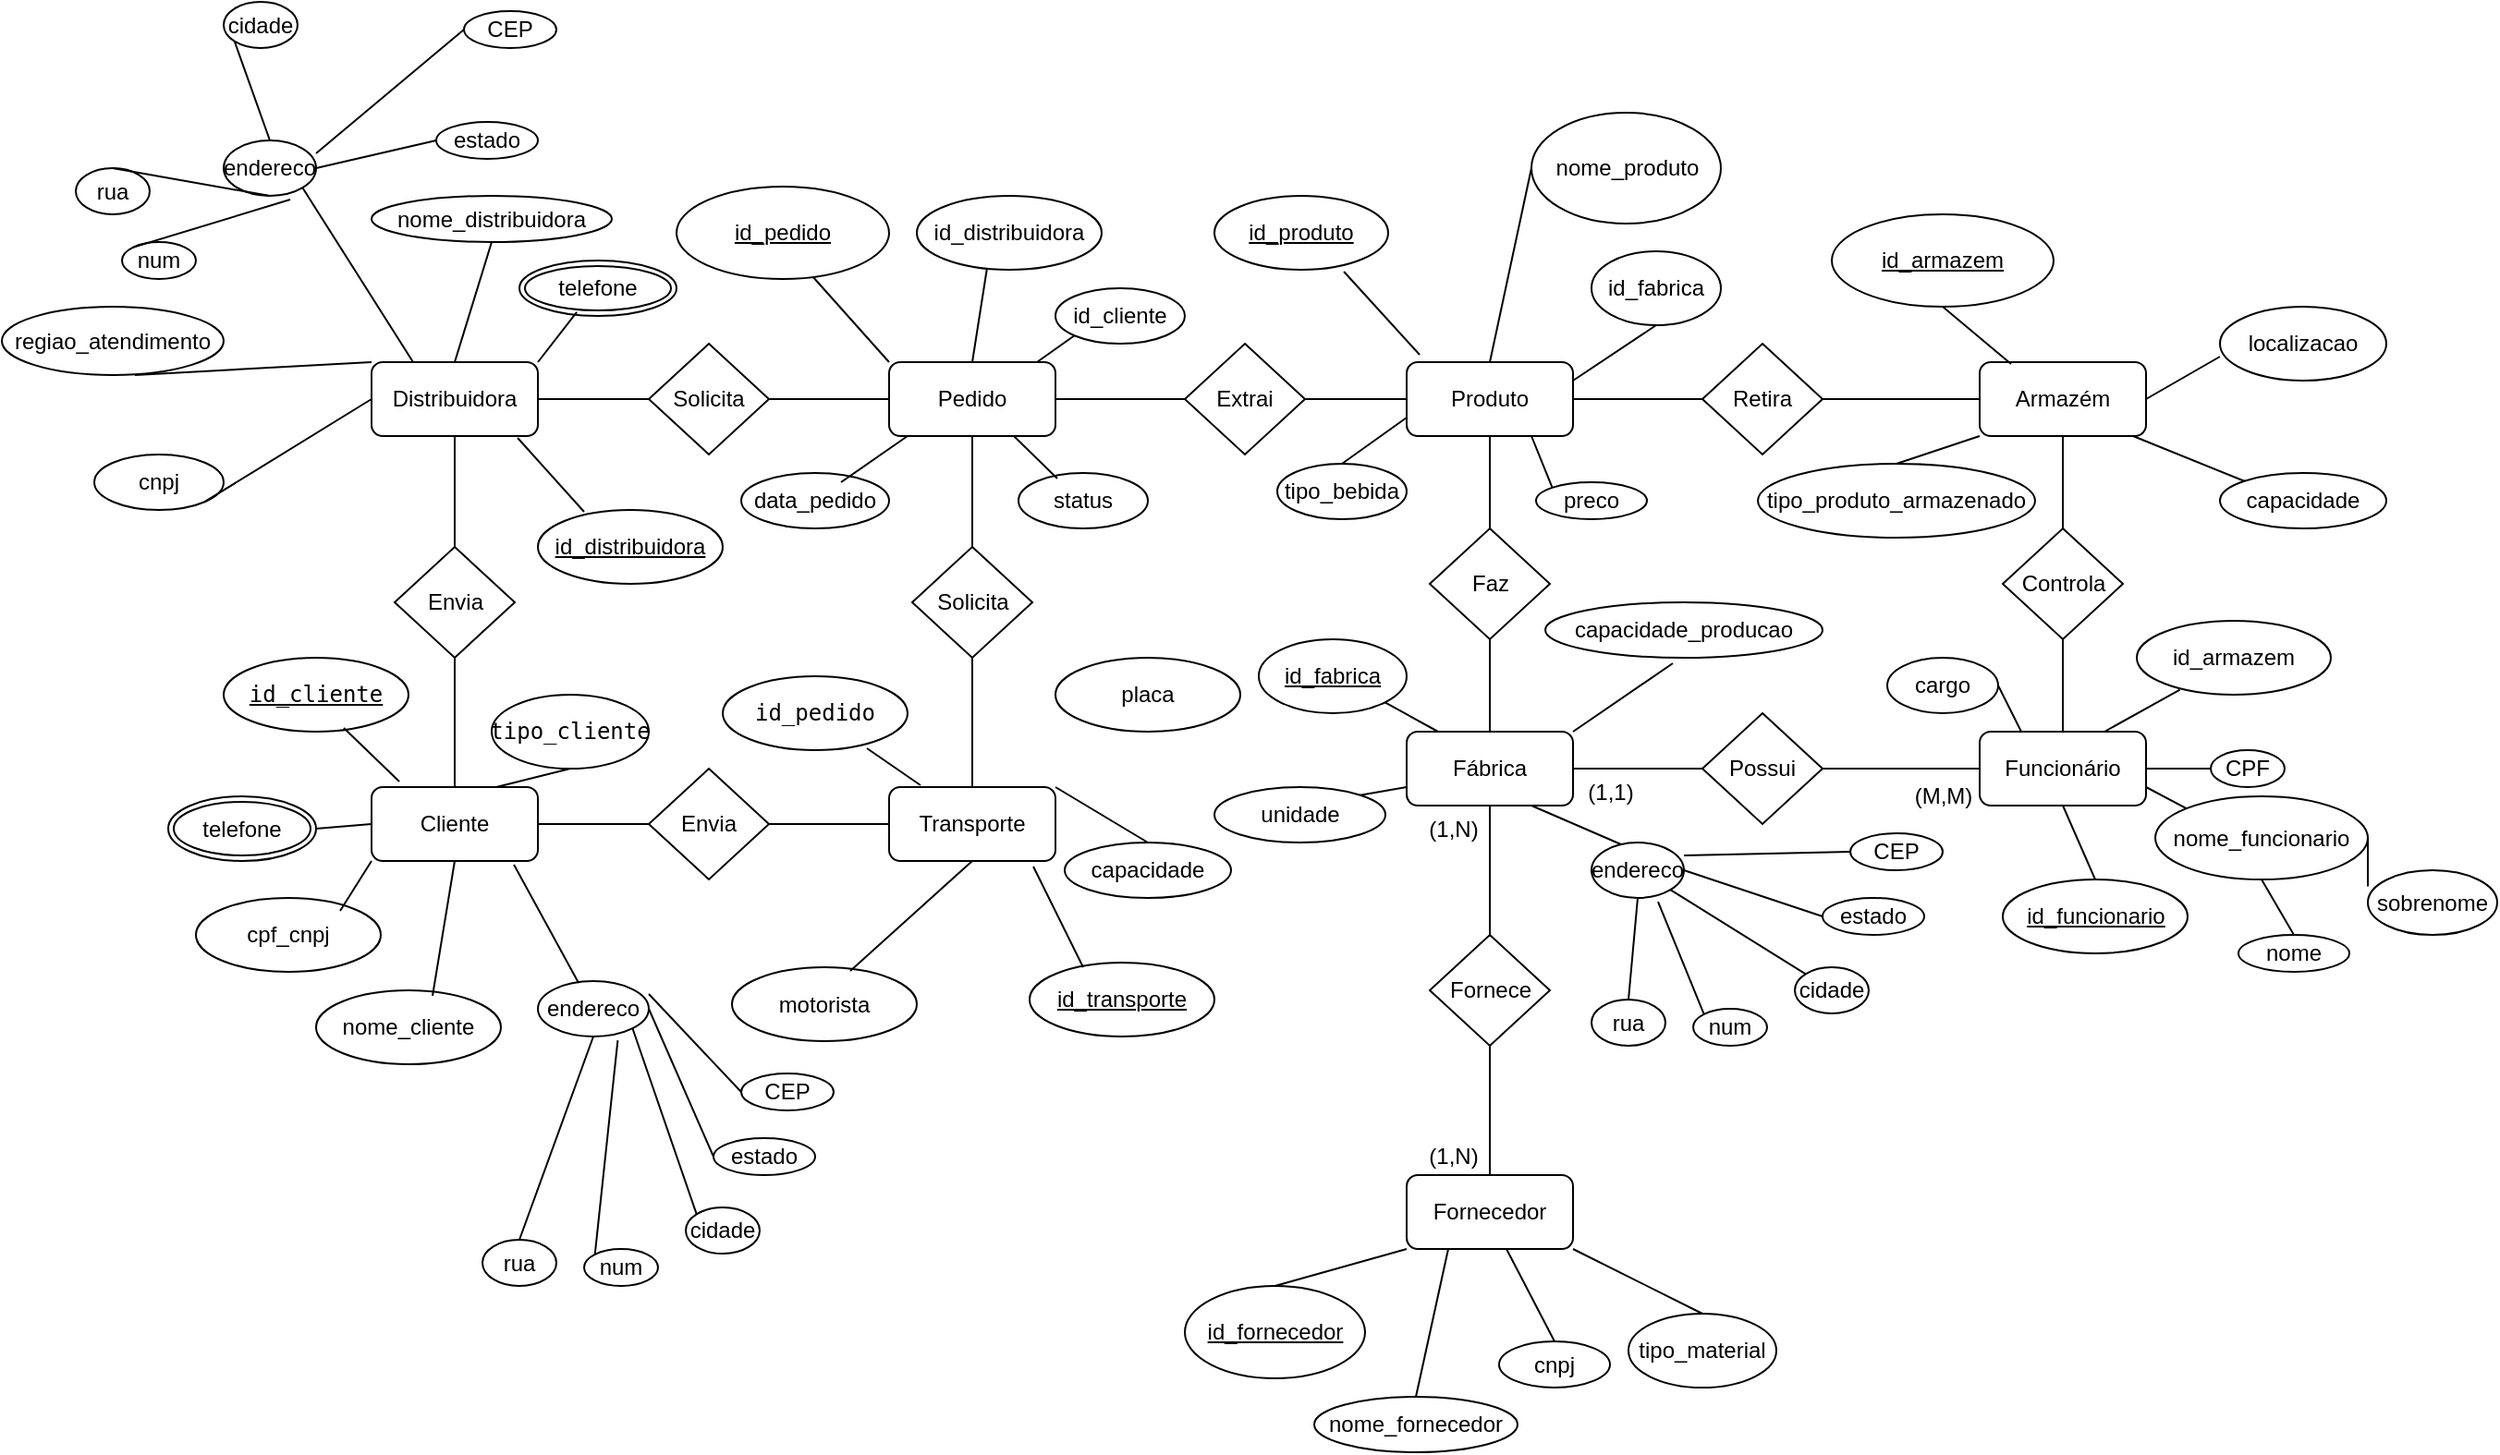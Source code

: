 <mxfile version="26.3.0">
  <diagram name="Página-1" id="OD57Y9_Z_m-zgy_F-Qcm">
    <mxGraphModel dx="1810" dy="536" grid="1" gridSize="10" guides="1" tooltips="1" connect="1" arrows="1" fold="1" page="1" pageScale="1" pageWidth="827" pageHeight="1169" math="0" shadow="0">
      <root>
        <mxCell id="0" />
        <mxCell id="1" parent="0" />
        <mxCell id="qahJuwpl1EwZPZ-2IfbC-1" value="Fornecedor" style="rounded=1;whiteSpace=wrap;html=1;" vertex="1" parent="1">
          <mxGeometry x="480" y="680" width="90" height="40" as="geometry" />
        </mxCell>
        <mxCell id="qahJuwpl1EwZPZ-2IfbC-2" value="" style="endArrow=none;html=1;rounded=0;exitX=0.5;exitY=0;exitDx=0;exitDy=0;entryX=0.5;entryY=1;entryDx=0;entryDy=0;" edge="1" parent="1" source="qahJuwpl1EwZPZ-2IfbC-1" target="qahJuwpl1EwZPZ-2IfbC-3">
          <mxGeometry width="50" height="50" relative="1" as="geometry">
            <mxPoint x="400" y="430" as="sourcePoint" />
            <mxPoint x="495" y="470" as="targetPoint" />
          </mxGeometry>
        </mxCell>
        <mxCell id="qahJuwpl1EwZPZ-2IfbC-3" value="Fornece" style="rhombus;whiteSpace=wrap;html=1;" vertex="1" parent="1">
          <mxGeometry x="492.5" y="550" width="65" height="60" as="geometry" />
        </mxCell>
        <mxCell id="qahJuwpl1EwZPZ-2IfbC-5" value="" style="endArrow=none;html=1;rounded=0;exitX=0.5;exitY=0;exitDx=0;exitDy=0;entryX=0.5;entryY=1;entryDx=0;entryDy=0;" edge="1" parent="1" source="qahJuwpl1EwZPZ-2IfbC-3" target="qahJuwpl1EwZPZ-2IfbC-10">
          <mxGeometry width="50" height="50" relative="1" as="geometry">
            <mxPoint x="400" y="520" as="sourcePoint" />
            <mxPoint x="523" y="450" as="targetPoint" />
          </mxGeometry>
        </mxCell>
        <mxCell id="qahJuwpl1EwZPZ-2IfbC-10" value="Fábrica" style="rounded=1;whiteSpace=wrap;html=1;" vertex="1" parent="1">
          <mxGeometry x="480" y="440" width="90" height="40" as="geometry" />
        </mxCell>
        <mxCell id="qahJuwpl1EwZPZ-2IfbC-11" value="Possui" style="rhombus;whiteSpace=wrap;html=1;" vertex="1" parent="1">
          <mxGeometry x="640" y="430" width="65" height="60" as="geometry" />
        </mxCell>
        <mxCell id="qahJuwpl1EwZPZ-2IfbC-15" value="" style="endArrow=none;html=1;rounded=0;exitX=0;exitY=0.5;exitDx=0;exitDy=0;entryX=1;entryY=0.5;entryDx=0;entryDy=0;" edge="1" parent="1" source="qahJuwpl1EwZPZ-2IfbC-11" target="qahJuwpl1EwZPZ-2IfbC-10">
          <mxGeometry width="50" height="50" relative="1" as="geometry">
            <mxPoint x="535" y="680" as="sourcePoint" />
            <mxPoint x="535" y="620" as="targetPoint" />
          </mxGeometry>
        </mxCell>
        <mxCell id="qahJuwpl1EwZPZ-2IfbC-18" value="Funcionário" style="rounded=1;whiteSpace=wrap;html=1;" vertex="1" parent="1">
          <mxGeometry x="790" y="440" width="90" height="40" as="geometry" />
        </mxCell>
        <mxCell id="qahJuwpl1EwZPZ-2IfbC-19" value="" style="endArrow=none;html=1;rounded=0;entryX=1;entryY=0.5;entryDx=0;entryDy=0;exitX=0;exitY=0.5;exitDx=0;exitDy=0;" edge="1" parent="1" source="qahJuwpl1EwZPZ-2IfbC-18" target="qahJuwpl1EwZPZ-2IfbC-11">
          <mxGeometry width="50" height="50" relative="1" as="geometry">
            <mxPoint x="780" y="460" as="sourcePoint" />
            <mxPoint x="535" y="490" as="targetPoint" />
          </mxGeometry>
        </mxCell>
        <mxCell id="qahJuwpl1EwZPZ-2IfbC-20" value="Controla" style="rhombus;whiteSpace=wrap;html=1;" vertex="1" parent="1">
          <mxGeometry x="802.5" y="330" width="65" height="60" as="geometry" />
        </mxCell>
        <mxCell id="qahJuwpl1EwZPZ-2IfbC-23" value="" style="endArrow=none;html=1;rounded=0;exitX=0.5;exitY=0;exitDx=0;exitDy=0;entryX=0.5;entryY=1;entryDx=0;entryDy=0;" edge="1" parent="1" source="qahJuwpl1EwZPZ-2IfbC-18" target="qahJuwpl1EwZPZ-2IfbC-20">
          <mxGeometry width="50" height="50" relative="1" as="geometry">
            <mxPoint x="400" y="440" as="sourcePoint" />
            <mxPoint x="450" y="390" as="targetPoint" />
          </mxGeometry>
        </mxCell>
        <mxCell id="qahJuwpl1EwZPZ-2IfbC-25" value="Faz" style="rhombus;whiteSpace=wrap;html=1;" vertex="1" parent="1">
          <mxGeometry x="492.5" y="330" width="65" height="60" as="geometry" />
        </mxCell>
        <mxCell id="qahJuwpl1EwZPZ-2IfbC-26" value="" style="endArrow=none;html=1;rounded=0;entryX=0.5;entryY=1;entryDx=0;entryDy=0;exitX=0.5;exitY=0;exitDx=0;exitDy=0;" edge="1" parent="1" source="qahJuwpl1EwZPZ-2IfbC-10" target="qahJuwpl1EwZPZ-2IfbC-25">
          <mxGeometry width="50" height="50" relative="1" as="geometry">
            <mxPoint x="400" y="440" as="sourcePoint" />
            <mxPoint x="450" y="390" as="targetPoint" />
          </mxGeometry>
        </mxCell>
        <mxCell id="qahJuwpl1EwZPZ-2IfbC-27" value="Armazém" style="rounded=1;whiteSpace=wrap;html=1;" vertex="1" parent="1">
          <mxGeometry x="790" y="240" width="90" height="40" as="geometry" />
        </mxCell>
        <mxCell id="qahJuwpl1EwZPZ-2IfbC-28" value="" style="endArrow=none;html=1;rounded=0;entryX=0.5;entryY=1;entryDx=0;entryDy=0;exitX=0.5;exitY=0;exitDx=0;exitDy=0;" edge="1" parent="1" source="qahJuwpl1EwZPZ-2IfbC-20" target="qahJuwpl1EwZPZ-2IfbC-27">
          <mxGeometry width="50" height="50" relative="1" as="geometry">
            <mxPoint x="400" y="440" as="sourcePoint" />
            <mxPoint x="450" y="390" as="targetPoint" />
          </mxGeometry>
        </mxCell>
        <mxCell id="qahJuwpl1EwZPZ-2IfbC-30" value="Retira" style="rhombus;whiteSpace=wrap;html=1;" vertex="1" parent="1">
          <mxGeometry x="640" y="230" width="65" height="60" as="geometry" />
        </mxCell>
        <mxCell id="qahJuwpl1EwZPZ-2IfbC-31" value="" style="endArrow=none;html=1;rounded=0;entryX=1;entryY=0.5;entryDx=0;entryDy=0;exitX=0;exitY=0.5;exitDx=0;exitDy=0;" edge="1" parent="1" source="qahJuwpl1EwZPZ-2IfbC-27" target="qahJuwpl1EwZPZ-2IfbC-30">
          <mxGeometry width="50" height="50" relative="1" as="geometry">
            <mxPoint x="400" y="440" as="sourcePoint" />
            <mxPoint x="450" y="390" as="targetPoint" />
          </mxGeometry>
        </mxCell>
        <mxCell id="qahJuwpl1EwZPZ-2IfbC-33" value="Produto" style="rounded=1;whiteSpace=wrap;html=1;" vertex="1" parent="1">
          <mxGeometry x="480" y="240" width="90" height="40" as="geometry" />
        </mxCell>
        <mxCell id="qahJuwpl1EwZPZ-2IfbC-34" value="" style="endArrow=none;html=1;rounded=0;entryX=1;entryY=0.5;entryDx=0;entryDy=0;exitX=0;exitY=0.5;exitDx=0;exitDy=0;" edge="1" parent="1" source="qahJuwpl1EwZPZ-2IfbC-30" target="qahJuwpl1EwZPZ-2IfbC-33">
          <mxGeometry width="50" height="50" relative="1" as="geometry">
            <mxPoint x="400" y="440" as="sourcePoint" />
            <mxPoint x="450" y="390" as="targetPoint" />
          </mxGeometry>
        </mxCell>
        <mxCell id="qahJuwpl1EwZPZ-2IfbC-35" value="" style="endArrow=none;html=1;rounded=0;entryX=0.5;entryY=1;entryDx=0;entryDy=0;exitX=0.5;exitY=0;exitDx=0;exitDy=0;" edge="1" parent="1" source="qahJuwpl1EwZPZ-2IfbC-25" target="qahJuwpl1EwZPZ-2IfbC-33">
          <mxGeometry width="50" height="50" relative="1" as="geometry">
            <mxPoint x="400" y="440" as="sourcePoint" />
            <mxPoint x="450" y="390" as="targetPoint" />
          </mxGeometry>
        </mxCell>
        <mxCell id="qahJuwpl1EwZPZ-2IfbC-36" value="Pedido" style="rounded=1;whiteSpace=wrap;html=1;" vertex="1" parent="1">
          <mxGeometry x="200" y="240" width="90" height="40" as="geometry" />
        </mxCell>
        <mxCell id="qahJuwpl1EwZPZ-2IfbC-37" value="Extrai" style="rhombus;whiteSpace=wrap;html=1;" vertex="1" parent="1">
          <mxGeometry x="360" y="230" width="65" height="60" as="geometry" />
        </mxCell>
        <mxCell id="qahJuwpl1EwZPZ-2IfbC-38" value="" style="endArrow=none;html=1;rounded=0;exitX=1;exitY=0.5;exitDx=0;exitDy=0;entryX=0;entryY=0.5;entryDx=0;entryDy=0;" edge="1" parent="1" source="qahJuwpl1EwZPZ-2IfbC-36" target="qahJuwpl1EwZPZ-2IfbC-37">
          <mxGeometry width="50" height="50" relative="1" as="geometry">
            <mxPoint x="400" y="440" as="sourcePoint" />
            <mxPoint x="450" y="390" as="targetPoint" />
          </mxGeometry>
        </mxCell>
        <mxCell id="qahJuwpl1EwZPZ-2IfbC-39" value="" style="endArrow=none;html=1;rounded=0;entryX=0;entryY=0.5;entryDx=0;entryDy=0;exitX=1;exitY=0.5;exitDx=0;exitDy=0;" edge="1" parent="1" source="qahJuwpl1EwZPZ-2IfbC-37" target="qahJuwpl1EwZPZ-2IfbC-33">
          <mxGeometry width="50" height="50" relative="1" as="geometry">
            <mxPoint x="400" y="440" as="sourcePoint" />
            <mxPoint x="450" y="390" as="targetPoint" />
          </mxGeometry>
        </mxCell>
        <mxCell id="qahJuwpl1EwZPZ-2IfbC-40" value="" style="endArrow=none;html=1;rounded=0;exitX=1;exitY=0.5;exitDx=0;exitDy=0;entryX=0;entryY=0.5;entryDx=0;entryDy=0;" edge="1" parent="1" source="qahJuwpl1EwZPZ-2IfbC-43" target="qahJuwpl1EwZPZ-2IfbC-36">
          <mxGeometry width="50" height="50" relative="1" as="geometry">
            <mxPoint x="400" y="440" as="sourcePoint" />
            <mxPoint x="450" y="390" as="targetPoint" />
          </mxGeometry>
        </mxCell>
        <mxCell id="qahJuwpl1EwZPZ-2IfbC-41" value="Distribuidora" style="rounded=1;whiteSpace=wrap;html=1;" vertex="1" parent="1">
          <mxGeometry x="-80" y="240" width="90" height="40" as="geometry" />
        </mxCell>
        <mxCell id="qahJuwpl1EwZPZ-2IfbC-43" value="Solicita" style="rhombus;whiteSpace=wrap;html=1;" vertex="1" parent="1">
          <mxGeometry x="70" y="230" width="65" height="60" as="geometry" />
        </mxCell>
        <mxCell id="qahJuwpl1EwZPZ-2IfbC-44" value="" style="endArrow=none;html=1;rounded=0;exitX=1;exitY=0.5;exitDx=0;exitDy=0;entryX=0;entryY=0.5;entryDx=0;entryDy=0;" edge="1" parent="1" source="qahJuwpl1EwZPZ-2IfbC-41" target="qahJuwpl1EwZPZ-2IfbC-43">
          <mxGeometry width="50" height="50" relative="1" as="geometry">
            <mxPoint x="400" y="440" as="sourcePoint" />
            <mxPoint x="450" y="390" as="targetPoint" />
          </mxGeometry>
        </mxCell>
        <mxCell id="qahJuwpl1EwZPZ-2IfbC-45" value="Envia" style="rhombus;whiteSpace=wrap;html=1;" vertex="1" parent="1">
          <mxGeometry x="-67.5" y="340" width="65" height="60" as="geometry" />
        </mxCell>
        <mxCell id="qahJuwpl1EwZPZ-2IfbC-46" value="" style="endArrow=none;html=1;rounded=0;exitX=0.5;exitY=1;exitDx=0;exitDy=0;entryX=0.5;entryY=0;entryDx=0;entryDy=0;" edge="1" parent="1" source="qahJuwpl1EwZPZ-2IfbC-41" target="qahJuwpl1EwZPZ-2IfbC-45">
          <mxGeometry width="50" height="50" relative="1" as="geometry">
            <mxPoint x="400" y="440" as="sourcePoint" />
            <mxPoint x="450" y="390" as="targetPoint" />
          </mxGeometry>
        </mxCell>
        <mxCell id="qahJuwpl1EwZPZ-2IfbC-47" value="Cliente" style="rounded=1;whiteSpace=wrap;html=1;" vertex="1" parent="1">
          <mxGeometry x="-80" y="470" width="90" height="40" as="geometry" />
        </mxCell>
        <mxCell id="qahJuwpl1EwZPZ-2IfbC-48" value="" style="endArrow=none;html=1;rounded=0;exitX=0.5;exitY=0;exitDx=0;exitDy=0;entryX=0.5;entryY=1;entryDx=0;entryDy=0;" edge="1" parent="1" source="qahJuwpl1EwZPZ-2IfbC-47" target="qahJuwpl1EwZPZ-2IfbC-45">
          <mxGeometry width="50" height="50" relative="1" as="geometry">
            <mxPoint x="400" y="440" as="sourcePoint" />
            <mxPoint x="450" y="390" as="targetPoint" />
          </mxGeometry>
        </mxCell>
        <mxCell id="qahJuwpl1EwZPZ-2IfbC-49" value="Transporte" style="rounded=1;whiteSpace=wrap;html=1;" vertex="1" parent="1">
          <mxGeometry x="200" y="470" width="90" height="40" as="geometry" />
        </mxCell>
        <mxCell id="qahJuwpl1EwZPZ-2IfbC-50" value="Solicita" style="rhombus;whiteSpace=wrap;html=1;" vertex="1" parent="1">
          <mxGeometry x="212.5" y="340" width="65" height="60" as="geometry" />
        </mxCell>
        <mxCell id="qahJuwpl1EwZPZ-2IfbC-51" value="Envia" style="rhombus;whiteSpace=wrap;html=1;" vertex="1" parent="1">
          <mxGeometry x="70" y="460" width="65" height="60" as="geometry" />
        </mxCell>
        <mxCell id="qahJuwpl1EwZPZ-2IfbC-52" value="" style="endArrow=none;html=1;rounded=0;exitX=0.5;exitY=1;exitDx=0;exitDy=0;entryX=0.5;entryY=0;entryDx=0;entryDy=0;" edge="1" parent="1" source="qahJuwpl1EwZPZ-2IfbC-36" target="qahJuwpl1EwZPZ-2IfbC-50">
          <mxGeometry width="50" height="50" relative="1" as="geometry">
            <mxPoint x="400" y="440" as="sourcePoint" />
            <mxPoint x="450" y="390" as="targetPoint" />
          </mxGeometry>
        </mxCell>
        <mxCell id="qahJuwpl1EwZPZ-2IfbC-53" value="" style="endArrow=none;html=1;rounded=0;exitX=0.5;exitY=1;exitDx=0;exitDy=0;entryX=0.5;entryY=0;entryDx=0;entryDy=0;" edge="1" parent="1" source="qahJuwpl1EwZPZ-2IfbC-50" target="qahJuwpl1EwZPZ-2IfbC-49">
          <mxGeometry width="50" height="50" relative="1" as="geometry">
            <mxPoint x="400" y="440" as="sourcePoint" />
            <mxPoint x="450" y="390" as="targetPoint" />
          </mxGeometry>
        </mxCell>
        <mxCell id="qahJuwpl1EwZPZ-2IfbC-54" value="" style="endArrow=none;html=1;rounded=0;exitX=1;exitY=0.5;exitDx=0;exitDy=0;entryX=0;entryY=0.5;entryDx=0;entryDy=0;" edge="1" parent="1" source="qahJuwpl1EwZPZ-2IfbC-47" target="qahJuwpl1EwZPZ-2IfbC-51">
          <mxGeometry width="50" height="50" relative="1" as="geometry">
            <mxPoint x="400" y="440" as="sourcePoint" />
            <mxPoint x="450" y="390" as="targetPoint" />
          </mxGeometry>
        </mxCell>
        <mxCell id="qahJuwpl1EwZPZ-2IfbC-55" value="" style="endArrow=none;html=1;rounded=0;exitX=1;exitY=0.5;exitDx=0;exitDy=0;entryX=0;entryY=0.5;entryDx=0;entryDy=0;" edge="1" parent="1" source="qahJuwpl1EwZPZ-2IfbC-51" target="qahJuwpl1EwZPZ-2IfbC-49">
          <mxGeometry width="50" height="50" relative="1" as="geometry">
            <mxPoint x="400" y="440" as="sourcePoint" />
            <mxPoint x="450" y="390" as="targetPoint" />
          </mxGeometry>
        </mxCell>
        <mxCell id="qahJuwpl1EwZPZ-2IfbC-56" value="id_fornecedor" style="ellipse;whiteSpace=wrap;html=1;align=center;fontStyle=4;" vertex="1" parent="1">
          <mxGeometry x="360" y="740" width="97.5" height="50" as="geometry" />
        </mxCell>
        <mxCell id="qahJuwpl1EwZPZ-2IfbC-57" value="" style="endArrow=none;html=1;rounded=0;entryX=0;entryY=1;entryDx=0;entryDy=0;exitX=0.5;exitY=0;exitDx=0;exitDy=0;" edge="1" parent="1" source="qahJuwpl1EwZPZ-2IfbC-56" target="qahJuwpl1EwZPZ-2IfbC-1">
          <mxGeometry width="50" height="50" relative="1" as="geometry">
            <mxPoint x="400" y="540" as="sourcePoint" />
            <mxPoint x="450" y="490" as="targetPoint" />
          </mxGeometry>
        </mxCell>
        <mxCell id="qahJuwpl1EwZPZ-2IfbC-61" value="nome_fornecedor" style="ellipse;whiteSpace=wrap;html=1;align=center;" vertex="1" parent="1">
          <mxGeometry x="430" y="800" width="110" height="30" as="geometry" />
        </mxCell>
        <mxCell id="qahJuwpl1EwZPZ-2IfbC-63" value="cnpj" style="ellipse;whiteSpace=wrap;html=1;align=center;" vertex="1" parent="1">
          <mxGeometry x="530" y="770" width="60" height="25" as="geometry" />
        </mxCell>
        <mxCell id="qahJuwpl1EwZPZ-2IfbC-64" value="tipo_material" style="ellipse;whiteSpace=wrap;html=1;align=center;" vertex="1" parent="1">
          <mxGeometry x="600" y="755" width="80" height="40" as="geometry" />
        </mxCell>
        <mxCell id="qahJuwpl1EwZPZ-2IfbC-65" value="" style="endArrow=none;html=1;rounded=0;exitX=0.5;exitY=0;exitDx=0;exitDy=0;entryX=0.25;entryY=1;entryDx=0;entryDy=0;" edge="1" parent="1" source="qahJuwpl1EwZPZ-2IfbC-61" target="qahJuwpl1EwZPZ-2IfbC-1">
          <mxGeometry width="50" height="50" relative="1" as="geometry">
            <mxPoint x="400" y="640" as="sourcePoint" />
            <mxPoint x="450" y="590" as="targetPoint" />
          </mxGeometry>
        </mxCell>
        <mxCell id="qahJuwpl1EwZPZ-2IfbC-66" value="" style="endArrow=none;html=1;rounded=0;exitX=0.5;exitY=0;exitDx=0;exitDy=0;entryX=0.6;entryY=1;entryDx=0;entryDy=0;entryPerimeter=0;" edge="1" parent="1" source="qahJuwpl1EwZPZ-2IfbC-63" target="qahJuwpl1EwZPZ-2IfbC-1">
          <mxGeometry width="50" height="50" relative="1" as="geometry">
            <mxPoint x="400" y="640" as="sourcePoint" />
            <mxPoint x="450" y="590" as="targetPoint" />
          </mxGeometry>
        </mxCell>
        <mxCell id="qahJuwpl1EwZPZ-2IfbC-67" value="" style="endArrow=none;html=1;rounded=0;exitX=0.5;exitY=0;exitDx=0;exitDy=0;entryX=1;entryY=1;entryDx=0;entryDy=0;" edge="1" parent="1" source="qahJuwpl1EwZPZ-2IfbC-64" target="qahJuwpl1EwZPZ-2IfbC-1">
          <mxGeometry width="50" height="50" relative="1" as="geometry">
            <mxPoint x="400" y="640" as="sourcePoint" />
            <mxPoint x="450" y="590" as="targetPoint" />
          </mxGeometry>
        </mxCell>
        <mxCell id="qahJuwpl1EwZPZ-2IfbC-68" value="id_fabrica" style="ellipse;whiteSpace=wrap;html=1;align=center;fontStyle=4;" vertex="1" parent="1">
          <mxGeometry x="400" y="390" width="80" height="40" as="geometry" />
        </mxCell>
        <mxCell id="qahJuwpl1EwZPZ-2IfbC-69" value="unidade" style="ellipse;whiteSpace=wrap;html=1;align=center;" vertex="1" parent="1">
          <mxGeometry x="376" y="470" width="92.5" height="30" as="geometry" />
        </mxCell>
        <mxCell id="qahJuwpl1EwZPZ-2IfbC-70" value="endereco" style="ellipse;whiteSpace=wrap;html=1;align=center;" vertex="1" parent="1">
          <mxGeometry x="580" y="500" width="50" height="30" as="geometry" />
        </mxCell>
        <mxCell id="qahJuwpl1EwZPZ-2IfbC-72" value="rua" style="ellipse;whiteSpace=wrap;html=1;align=center;" vertex="1" parent="1">
          <mxGeometry x="580" y="585" width="40" height="25" as="geometry" />
        </mxCell>
        <mxCell id="qahJuwpl1EwZPZ-2IfbC-73" value="num" style="ellipse;whiteSpace=wrap;html=1;align=center;" vertex="1" parent="1">
          <mxGeometry x="635" y="590" width="40" height="20" as="geometry" />
        </mxCell>
        <mxCell id="qahJuwpl1EwZPZ-2IfbC-74" value="cidade" style="ellipse;whiteSpace=wrap;html=1;align=center;" vertex="1" parent="1">
          <mxGeometry x="690" y="567.5" width="40" height="25" as="geometry" />
        </mxCell>
        <mxCell id="qahJuwpl1EwZPZ-2IfbC-76" value="estado" style="ellipse;whiteSpace=wrap;html=1;align=center;" vertex="1" parent="1">
          <mxGeometry x="705" y="530" width="55" height="20" as="geometry" />
        </mxCell>
        <mxCell id="qahJuwpl1EwZPZ-2IfbC-77" value="CEP" style="ellipse;whiteSpace=wrap;html=1;align=center;" vertex="1" parent="1">
          <mxGeometry x="720" y="495" width="50" height="20" as="geometry" />
        </mxCell>
        <mxCell id="qahJuwpl1EwZPZ-2IfbC-82" value="" style="endArrow=none;html=1;rounded=0;exitX=0;exitY=0.75;exitDx=0;exitDy=0;entryX=1;entryY=0;entryDx=0;entryDy=0;" edge="1" parent="1" source="qahJuwpl1EwZPZ-2IfbC-10" target="qahJuwpl1EwZPZ-2IfbC-69">
          <mxGeometry width="50" height="50" relative="1" as="geometry">
            <mxPoint x="400" y="540" as="sourcePoint" />
            <mxPoint x="450" y="490" as="targetPoint" />
          </mxGeometry>
        </mxCell>
        <mxCell id="qahJuwpl1EwZPZ-2IfbC-87" value="" style="endArrow=none;html=1;rounded=0;exitX=1;exitY=1;exitDx=0;exitDy=0;entryX=0.189;entryY=0;entryDx=0;entryDy=0;entryPerimeter=0;" edge="1" parent="1" source="qahJuwpl1EwZPZ-2IfbC-68" target="qahJuwpl1EwZPZ-2IfbC-10">
          <mxGeometry width="50" height="50" relative="1" as="geometry">
            <mxPoint x="550" y="430" as="sourcePoint" />
            <mxPoint x="600" y="380" as="targetPoint" />
          </mxGeometry>
        </mxCell>
        <mxCell id="qahJuwpl1EwZPZ-2IfbC-88" value="" style="endArrow=none;html=1;rounded=0;exitX=0.75;exitY=1;exitDx=0;exitDy=0;entryX=0.32;entryY=0.033;entryDx=0;entryDy=0;entryPerimeter=0;" edge="1" parent="1" source="qahJuwpl1EwZPZ-2IfbC-10" target="qahJuwpl1EwZPZ-2IfbC-70">
          <mxGeometry width="50" height="50" relative="1" as="geometry">
            <mxPoint x="580" y="570" as="sourcePoint" />
            <mxPoint x="580" y="500" as="targetPoint" />
          </mxGeometry>
        </mxCell>
        <mxCell id="qahJuwpl1EwZPZ-2IfbC-89" value="" style="endArrow=none;html=1;rounded=0;entryX=0.5;entryY=1;entryDx=0;entryDy=0;exitX=0.5;exitY=0;exitDx=0;exitDy=0;" edge="1" parent="1" source="qahJuwpl1EwZPZ-2IfbC-72" target="qahJuwpl1EwZPZ-2IfbC-70">
          <mxGeometry width="50" height="50" relative="1" as="geometry">
            <mxPoint x="600" y="560" as="sourcePoint" />
            <mxPoint x="630" y="520" as="targetPoint" />
          </mxGeometry>
        </mxCell>
        <mxCell id="qahJuwpl1EwZPZ-2IfbC-91" value="" style="endArrow=none;html=1;rounded=0;exitX=0;exitY=0;exitDx=0;exitDy=0;entryX=1;entryY=1;entryDx=0;entryDy=0;" edge="1" parent="1" source="qahJuwpl1EwZPZ-2IfbC-74" target="qahJuwpl1EwZPZ-2IfbC-70">
          <mxGeometry width="50" height="50" relative="1" as="geometry">
            <mxPoint x="400" y="540" as="sourcePoint" />
            <mxPoint x="450" y="490" as="targetPoint" />
          </mxGeometry>
        </mxCell>
        <mxCell id="qahJuwpl1EwZPZ-2IfbC-92" value="" style="endArrow=none;html=1;rounded=0;exitX=1;exitY=0.5;exitDx=0;exitDy=0;entryX=0;entryY=0.5;entryDx=0;entryDy=0;" edge="1" parent="1" source="qahJuwpl1EwZPZ-2IfbC-70" target="qahJuwpl1EwZPZ-2IfbC-76">
          <mxGeometry width="50" height="50" relative="1" as="geometry">
            <mxPoint x="750" y="650" as="sourcePoint" />
            <mxPoint x="800" y="600" as="targetPoint" />
          </mxGeometry>
        </mxCell>
        <mxCell id="qahJuwpl1EwZPZ-2IfbC-93" value="" style="endArrow=none;html=1;rounded=0;exitX=1;exitY=0.233;exitDx=0;exitDy=0;exitPerimeter=0;entryX=0;entryY=0.5;entryDx=0;entryDy=0;" edge="1" parent="1" source="qahJuwpl1EwZPZ-2IfbC-70" target="qahJuwpl1EwZPZ-2IfbC-77">
          <mxGeometry width="50" height="50" relative="1" as="geometry">
            <mxPoint x="820" y="630" as="sourcePoint" />
            <mxPoint x="870" y="580" as="targetPoint" />
          </mxGeometry>
        </mxCell>
        <mxCell id="qahJuwpl1EwZPZ-2IfbC-94" value="" style="endArrow=none;html=1;rounded=0;exitX=0.72;exitY=1.067;exitDx=0;exitDy=0;exitPerimeter=0;entryX=0;entryY=0;entryDx=0;entryDy=0;" edge="1" parent="1" source="qahJuwpl1EwZPZ-2IfbC-70" target="qahJuwpl1EwZPZ-2IfbC-73">
          <mxGeometry width="50" height="50" relative="1" as="geometry">
            <mxPoint x="740" y="730" as="sourcePoint" />
            <mxPoint x="790" y="680" as="targetPoint" />
          </mxGeometry>
        </mxCell>
        <mxCell id="qahJuwpl1EwZPZ-2IfbC-96" value="capacidade_producao" style="ellipse;whiteSpace=wrap;html=1;align=center;" vertex="1" parent="1">
          <mxGeometry x="555" y="370" width="150" height="30" as="geometry" />
        </mxCell>
        <mxCell id="qahJuwpl1EwZPZ-2IfbC-97" value="" style="endArrow=none;html=1;rounded=0;entryX=0.46;entryY=1.1;entryDx=0;entryDy=0;entryPerimeter=0;exitX=1;exitY=0;exitDx=0;exitDy=0;" edge="1" parent="1" source="qahJuwpl1EwZPZ-2IfbC-10" target="qahJuwpl1EwZPZ-2IfbC-96">
          <mxGeometry width="50" height="50" relative="1" as="geometry">
            <mxPoint x="410" y="590" as="sourcePoint" />
            <mxPoint x="460" y="540" as="targetPoint" />
          </mxGeometry>
        </mxCell>
        <mxCell id="qahJuwpl1EwZPZ-2IfbC-99" value="nome_funcionario" style="ellipse;whiteSpace=wrap;html=1;align=center;" vertex="1" parent="1">
          <mxGeometry x="885" y="475" width="115" height="45" as="geometry" />
        </mxCell>
        <mxCell id="qahJuwpl1EwZPZ-2IfbC-100" value="cargo" style="ellipse;whiteSpace=wrap;html=1;align=center;" vertex="1" parent="1">
          <mxGeometry x="740" y="400" width="60" height="30" as="geometry" />
        </mxCell>
        <mxCell id="qahJuwpl1EwZPZ-2IfbC-102" value="CPF" style="ellipse;whiteSpace=wrap;html=1;align=center;" vertex="1" parent="1">
          <mxGeometry x="915" y="450" width="40" height="20" as="geometry" />
        </mxCell>
        <mxCell id="qahJuwpl1EwZPZ-2IfbC-103" value="id_armazem" style="ellipse;whiteSpace=wrap;html=1;align=center;" vertex="1" parent="1">
          <mxGeometry x="875" y="380" width="105" height="40" as="geometry" />
        </mxCell>
        <mxCell id="qahJuwpl1EwZPZ-2IfbC-104" value="" style="endArrow=none;html=1;rounded=0;exitX=0.5;exitY=0;exitDx=0;exitDy=0;entryX=0.5;entryY=1;entryDx=0;entryDy=0;" edge="1" parent="1" source="qahJuwpl1EwZPZ-2IfbC-119" target="qahJuwpl1EwZPZ-2IfbC-18">
          <mxGeometry width="50" height="50" relative="1" as="geometry">
            <mxPoint x="846.99" y="513" as="sourcePoint" />
            <mxPoint x="820" y="500" as="targetPoint" />
          </mxGeometry>
        </mxCell>
        <mxCell id="qahJuwpl1EwZPZ-2IfbC-105" value="" style="endArrow=none;html=1;rounded=0;exitX=1;exitY=0.5;exitDx=0;exitDy=0;entryX=0;entryY=0.5;entryDx=0;entryDy=0;" edge="1" parent="1" source="qahJuwpl1EwZPZ-2IfbC-18" target="qahJuwpl1EwZPZ-2IfbC-102">
          <mxGeometry width="50" height="50" relative="1" as="geometry">
            <mxPoint x="920" y="620" as="sourcePoint" />
            <mxPoint x="970" y="570" as="targetPoint" />
          </mxGeometry>
        </mxCell>
        <mxCell id="qahJuwpl1EwZPZ-2IfbC-106" value="" style="endArrow=none;html=1;rounded=0;exitX=1;exitY=0.5;exitDx=0;exitDy=0;entryX=0.25;entryY=0;entryDx=0;entryDy=0;" edge="1" parent="1" source="qahJuwpl1EwZPZ-2IfbC-100" target="qahJuwpl1EwZPZ-2IfbC-18">
          <mxGeometry width="50" height="50" relative="1" as="geometry">
            <mxPoint x="870" y="620" as="sourcePoint" />
            <mxPoint x="920" y="570" as="targetPoint" />
          </mxGeometry>
        </mxCell>
        <mxCell id="qahJuwpl1EwZPZ-2IfbC-107" value="" style="endArrow=none;html=1;rounded=0;exitX=0.75;exitY=0;exitDx=0;exitDy=0;entryX=0.222;entryY=0.933;entryDx=0;entryDy=0;entryPerimeter=0;" edge="1" parent="1" source="qahJuwpl1EwZPZ-2IfbC-18" target="qahJuwpl1EwZPZ-2IfbC-103">
          <mxGeometry width="50" height="50" relative="1" as="geometry">
            <mxPoint x="870" y="620" as="sourcePoint" />
            <mxPoint x="920" y="570" as="targetPoint" />
          </mxGeometry>
        </mxCell>
        <mxCell id="qahJuwpl1EwZPZ-2IfbC-108" value="" style="endArrow=none;html=1;rounded=0;exitX=1;exitY=0.75;exitDx=0;exitDy=0;entryX=0;entryY=0;entryDx=0;entryDy=0;" edge="1" parent="1" source="qahJuwpl1EwZPZ-2IfbC-18" target="qahJuwpl1EwZPZ-2IfbC-99">
          <mxGeometry width="50" height="50" relative="1" as="geometry">
            <mxPoint x="920" y="610" as="sourcePoint" />
            <mxPoint x="970" y="560" as="targetPoint" />
          </mxGeometry>
        </mxCell>
        <mxCell id="qahJuwpl1EwZPZ-2IfbC-109" value="nome" style="ellipse;whiteSpace=wrap;html=1;align=center;" vertex="1" parent="1">
          <mxGeometry x="930" y="550" width="60" height="20" as="geometry" />
        </mxCell>
        <mxCell id="qahJuwpl1EwZPZ-2IfbC-110" value="sobrenome" style="ellipse;whiteSpace=wrap;html=1;align=center;" vertex="1" parent="1">
          <mxGeometry x="1000" y="515" width="70" height="35" as="geometry" />
        </mxCell>
        <mxCell id="qahJuwpl1EwZPZ-2IfbC-111" value="" style="endArrow=none;html=1;rounded=0;entryX=0;entryY=0.25;entryDx=0;entryDy=0;entryPerimeter=0;exitX=1;exitY=0.5;exitDx=0;exitDy=0;" edge="1" parent="1" source="qahJuwpl1EwZPZ-2IfbC-99" target="qahJuwpl1EwZPZ-2IfbC-110">
          <mxGeometry width="50" height="50" relative="1" as="geometry">
            <mxPoint x="970" y="530" as="sourcePoint" />
            <mxPoint x="1070" y="600" as="targetPoint" />
          </mxGeometry>
        </mxCell>
        <mxCell id="qahJuwpl1EwZPZ-2IfbC-112" value="" style="endArrow=none;html=1;rounded=0;exitX=0.5;exitY=1;exitDx=0;exitDy=0;entryX=0.5;entryY=0;entryDx=0;entryDy=0;" edge="1" parent="1" source="qahJuwpl1EwZPZ-2IfbC-99" target="qahJuwpl1EwZPZ-2IfbC-109">
          <mxGeometry width="50" height="50" relative="1" as="geometry">
            <mxPoint x="990" y="660" as="sourcePoint" />
            <mxPoint x="1040" y="610" as="targetPoint" />
          </mxGeometry>
        </mxCell>
        <mxCell id="qahJuwpl1EwZPZ-2IfbC-113" value="localizacao" style="ellipse;whiteSpace=wrap;html=1;align=center;" vertex="1" parent="1">
          <mxGeometry x="920" y="210" width="90" height="40" as="geometry" />
        </mxCell>
        <mxCell id="qahJuwpl1EwZPZ-2IfbC-115" value="capacidade" style="ellipse;whiteSpace=wrap;html=1;align=center;" vertex="1" parent="1">
          <mxGeometry x="920" y="300" width="90" height="30" as="geometry" />
        </mxCell>
        <mxCell id="qahJuwpl1EwZPZ-2IfbC-116" value="tipo_produto_armazenado" style="ellipse;whiteSpace=wrap;html=1;align=center;" vertex="1" parent="1">
          <mxGeometry x="670" y="295" width="150" height="40" as="geometry" />
        </mxCell>
        <mxCell id="qahJuwpl1EwZPZ-2IfbC-117" value="id_armazem" style="ellipse;whiteSpace=wrap;html=1;align=center;fontStyle=4;" vertex="1" parent="1">
          <mxGeometry x="710" y="160" width="120" height="50" as="geometry" />
        </mxCell>
        <mxCell id="qahJuwpl1EwZPZ-2IfbC-118" value="" style="endArrow=none;html=1;rounded=0;exitX=0.5;exitY=1;exitDx=0;exitDy=0;entryX=0.189;entryY=0.025;entryDx=0;entryDy=0;entryPerimeter=0;" edge="1" parent="1" source="qahJuwpl1EwZPZ-2IfbC-117" target="qahJuwpl1EwZPZ-2IfbC-27">
          <mxGeometry width="50" height="50" relative="1" as="geometry">
            <mxPoint x="930" y="660" as="sourcePoint" />
            <mxPoint x="980" y="610" as="targetPoint" />
          </mxGeometry>
        </mxCell>
        <mxCell id="qahJuwpl1EwZPZ-2IfbC-119" value="id_funcionario" style="ellipse;whiteSpace=wrap;html=1;align=center;fontStyle=4;" vertex="1" parent="1">
          <mxGeometry x="802.5" y="520" width="100" height="40" as="geometry" />
        </mxCell>
        <mxCell id="qahJuwpl1EwZPZ-2IfbC-121" value="" style="endArrow=none;html=1;rounded=0;exitX=1;exitY=0.5;exitDx=0;exitDy=0;entryX=0;entryY=0.675;entryDx=0;entryDy=0;entryPerimeter=0;" edge="1" parent="1" source="qahJuwpl1EwZPZ-2IfbC-27" target="qahJuwpl1EwZPZ-2IfbC-113">
          <mxGeometry width="50" height="50" relative="1" as="geometry">
            <mxPoint x="850" y="640" as="sourcePoint" />
            <mxPoint x="900" y="590" as="targetPoint" />
          </mxGeometry>
        </mxCell>
        <mxCell id="qahJuwpl1EwZPZ-2IfbC-122" value="" style="endArrow=none;html=1;rounded=0;exitX=0.922;exitY=1;exitDx=0;exitDy=0;exitPerimeter=0;entryX=0;entryY=0;entryDx=0;entryDy=0;" edge="1" parent="1" source="qahJuwpl1EwZPZ-2IfbC-27" target="qahJuwpl1EwZPZ-2IfbC-115">
          <mxGeometry width="50" height="50" relative="1" as="geometry">
            <mxPoint x="960" y="740" as="sourcePoint" />
            <mxPoint x="1010" y="690" as="targetPoint" />
          </mxGeometry>
        </mxCell>
        <mxCell id="qahJuwpl1EwZPZ-2IfbC-123" value="" style="endArrow=none;html=1;rounded=0;entryX=0.5;entryY=0;entryDx=0;entryDy=0;exitX=0;exitY=1;exitDx=0;exitDy=0;" edge="1" parent="1" source="qahJuwpl1EwZPZ-2IfbC-27" target="qahJuwpl1EwZPZ-2IfbC-116">
          <mxGeometry width="50" height="50" relative="1" as="geometry">
            <mxPoint x="770" y="690" as="sourcePoint" />
            <mxPoint x="820" y="640" as="targetPoint" />
          </mxGeometry>
        </mxCell>
        <mxCell id="qahJuwpl1EwZPZ-2IfbC-127" value="id_produto" style="ellipse;whiteSpace=wrap;html=1;align=center;fontStyle=4;" vertex="1" parent="1">
          <mxGeometry x="376" y="150" width="94" height="40" as="geometry" />
        </mxCell>
        <mxCell id="qahJuwpl1EwZPZ-2IfbC-128" value="nome_produto" style="ellipse;whiteSpace=wrap;html=1;align=center;direction=south;" vertex="1" parent="1">
          <mxGeometry x="547.5" y="105" width="102.5" height="60" as="geometry" />
        </mxCell>
        <mxCell id="qahJuwpl1EwZPZ-2IfbC-130" value="tipo_bebida" style="ellipse;whiteSpace=wrap;html=1;align=center;" vertex="1" parent="1">
          <mxGeometry x="410" y="295" width="70" height="30" as="geometry" />
        </mxCell>
        <mxCell id="qahJuwpl1EwZPZ-2IfbC-131" value="preco" style="ellipse;whiteSpace=wrap;html=1;align=center;" vertex="1" parent="1">
          <mxGeometry x="550" y="305" width="60" height="20" as="geometry" />
        </mxCell>
        <mxCell id="qahJuwpl1EwZPZ-2IfbC-132" value="id_fabrica" style="ellipse;whiteSpace=wrap;html=1;align=center;" vertex="1" parent="1">
          <mxGeometry x="580" y="180" width="70" height="40" as="geometry" />
        </mxCell>
        <mxCell id="qahJuwpl1EwZPZ-2IfbC-133" style="edgeStyle=orthogonalEdgeStyle;rounded=0;orthogonalLoop=1;jettySize=auto;html=1;exitX=1;exitY=1;exitDx=0;exitDy=0;entryX=1;entryY=1;entryDx=0;entryDy=0;" edge="1" parent="1" source="qahJuwpl1EwZPZ-2IfbC-130" target="qahJuwpl1EwZPZ-2IfbC-130">
          <mxGeometry relative="1" as="geometry" />
        </mxCell>
        <mxCell id="qahJuwpl1EwZPZ-2IfbC-135" value="" style="endArrow=none;html=1;rounded=0;exitX=0;exitY=0.75;exitDx=0;exitDy=0;entryX=0.5;entryY=0;entryDx=0;entryDy=0;" edge="1" parent="1" source="qahJuwpl1EwZPZ-2IfbC-33" target="qahJuwpl1EwZPZ-2IfbC-130">
          <mxGeometry width="50" height="50" relative="1" as="geometry">
            <mxPoint x="350" y="390" as="sourcePoint" />
            <mxPoint x="400" y="340" as="targetPoint" />
          </mxGeometry>
        </mxCell>
        <mxCell id="qahJuwpl1EwZPZ-2IfbC-136" value="" style="endArrow=none;html=1;rounded=0;exitX=0.75;exitY=1;exitDx=0;exitDy=0;entryX=0;entryY=0;entryDx=0;entryDy=0;" edge="1" parent="1" source="qahJuwpl1EwZPZ-2IfbC-33" target="qahJuwpl1EwZPZ-2IfbC-131">
          <mxGeometry width="50" height="50" relative="1" as="geometry">
            <mxPoint x="600" y="320" as="sourcePoint" />
            <mxPoint x="650" y="270" as="targetPoint" />
          </mxGeometry>
        </mxCell>
        <mxCell id="qahJuwpl1EwZPZ-2IfbC-137" value="" style="endArrow=none;html=1;rounded=0;exitX=0.745;exitY=1.025;exitDx=0;exitDy=0;exitPerimeter=0;entryX=0.078;entryY=-0.1;entryDx=0;entryDy=0;entryPerimeter=0;" edge="1" parent="1" source="qahJuwpl1EwZPZ-2IfbC-127" target="qahJuwpl1EwZPZ-2IfbC-33">
          <mxGeometry width="50" height="50" relative="1" as="geometry">
            <mxPoint x="330" y="430" as="sourcePoint" />
            <mxPoint x="380" y="380" as="targetPoint" />
          </mxGeometry>
        </mxCell>
        <mxCell id="qahJuwpl1EwZPZ-2IfbC-138" value="" style="endArrow=none;html=1;rounded=0;exitX=0.5;exitY=1;exitDx=0;exitDy=0;entryX=0.5;entryY=0;entryDx=0;entryDy=0;" edge="1" parent="1" source="qahJuwpl1EwZPZ-2IfbC-128" target="qahJuwpl1EwZPZ-2IfbC-33">
          <mxGeometry width="50" height="50" relative="1" as="geometry">
            <mxPoint x="330" y="470" as="sourcePoint" />
            <mxPoint x="380" y="420" as="targetPoint" />
          </mxGeometry>
        </mxCell>
        <mxCell id="qahJuwpl1EwZPZ-2IfbC-140" value="" style="endArrow=none;html=1;rounded=0;exitX=0.5;exitY=1;exitDx=0;exitDy=0;entryX=1;entryY=0.25;entryDx=0;entryDy=0;" edge="1" parent="1" source="qahJuwpl1EwZPZ-2IfbC-132" target="qahJuwpl1EwZPZ-2IfbC-33">
          <mxGeometry width="50" height="50" relative="1" as="geometry">
            <mxPoint x="300" y="510" as="sourcePoint" />
            <mxPoint x="350" y="460" as="targetPoint" />
          </mxGeometry>
        </mxCell>
        <mxCell id="qahJuwpl1EwZPZ-2IfbC-141" value="id_pedido" style="ellipse;whiteSpace=wrap;html=1;align=center;fontStyle=4;" vertex="1" parent="1">
          <mxGeometry x="85" y="145" width="115" height="50" as="geometry" />
        </mxCell>
        <mxCell id="qahJuwpl1EwZPZ-2IfbC-142" value="data_pedido" style="ellipse;whiteSpace=wrap;html=1;align=center;" vertex="1" parent="1">
          <mxGeometry x="120" y="300" width="80" height="30" as="geometry" />
        </mxCell>
        <mxCell id="qahJuwpl1EwZPZ-2IfbC-143" value="status" style="ellipse;whiteSpace=wrap;html=1;align=center;" vertex="1" parent="1">
          <mxGeometry x="270" y="300" width="70" height="30" as="geometry" />
        </mxCell>
        <mxCell id="qahJuwpl1EwZPZ-2IfbC-144" value="id_cliente" style="ellipse;whiteSpace=wrap;html=1;align=center;" vertex="1" parent="1">
          <mxGeometry x="290" y="200" width="70" height="30" as="geometry" />
        </mxCell>
        <mxCell id="qahJuwpl1EwZPZ-2IfbC-145" value="id_distribuidora" style="ellipse;whiteSpace=wrap;html=1;align=center;" vertex="1" parent="1">
          <mxGeometry x="215" y="150" width="100" height="40" as="geometry" />
        </mxCell>
        <mxCell id="qahJuwpl1EwZPZ-2IfbC-147" value="" style="endArrow=none;html=1;rounded=0;entryX=0.643;entryY=0.98;entryDx=0;entryDy=0;entryPerimeter=0;exitX=0;exitY=0;exitDx=0;exitDy=0;" edge="1" parent="1" source="qahJuwpl1EwZPZ-2IfbC-36" target="qahJuwpl1EwZPZ-2IfbC-141">
          <mxGeometry width="50" height="50" relative="1" as="geometry">
            <mxPoint x="100" y="630" as="sourcePoint" />
            <mxPoint x="150" y="580" as="targetPoint" />
          </mxGeometry>
        </mxCell>
        <mxCell id="qahJuwpl1EwZPZ-2IfbC-148" value="" style="endArrow=none;html=1;rounded=0;exitX=0.38;exitY=0.975;exitDx=0;exitDy=0;exitPerimeter=0;entryX=0.5;entryY=0;entryDx=0;entryDy=0;" edge="1" parent="1" source="qahJuwpl1EwZPZ-2IfbC-145" target="qahJuwpl1EwZPZ-2IfbC-36">
          <mxGeometry width="50" height="50" relative="1" as="geometry">
            <mxPoint x="60" y="620" as="sourcePoint" />
            <mxPoint x="110" y="570" as="targetPoint" />
          </mxGeometry>
        </mxCell>
        <mxCell id="qahJuwpl1EwZPZ-2IfbC-149" value="" style="endArrow=none;html=1;rounded=0;exitX=0;exitY=1;exitDx=0;exitDy=0;entryX=0.889;entryY=0;entryDx=0;entryDy=0;entryPerimeter=0;" edge="1" parent="1" source="qahJuwpl1EwZPZ-2IfbC-144" target="qahJuwpl1EwZPZ-2IfbC-36">
          <mxGeometry width="50" height="50" relative="1" as="geometry">
            <mxPoint x="190" y="680" as="sourcePoint" />
            <mxPoint x="240" y="630" as="targetPoint" />
          </mxGeometry>
        </mxCell>
        <mxCell id="qahJuwpl1EwZPZ-2IfbC-150" value="" style="endArrow=none;html=1;rounded=0;exitX=0.111;exitY=1;exitDx=0;exitDy=0;exitPerimeter=0;entryX=0.675;entryY=0.167;entryDx=0;entryDy=0;entryPerimeter=0;" edge="1" parent="1" source="qahJuwpl1EwZPZ-2IfbC-36" target="qahJuwpl1EwZPZ-2IfbC-142">
          <mxGeometry width="50" height="50" relative="1" as="geometry">
            <mxPoint x="230" y="670" as="sourcePoint" />
            <mxPoint x="280" y="620" as="targetPoint" />
          </mxGeometry>
        </mxCell>
        <mxCell id="qahJuwpl1EwZPZ-2IfbC-151" value="" style="endArrow=none;html=1;rounded=0;exitX=0.75;exitY=1;exitDx=0;exitDy=0;entryX=0.3;entryY=0.1;entryDx=0;entryDy=0;entryPerimeter=0;" edge="1" parent="1" source="qahJuwpl1EwZPZ-2IfbC-36" target="qahJuwpl1EwZPZ-2IfbC-143">
          <mxGeometry width="50" height="50" relative="1" as="geometry">
            <mxPoint x="150" y="700" as="sourcePoint" />
            <mxPoint x="200" y="650" as="targetPoint" />
          </mxGeometry>
        </mxCell>
        <mxCell id="qahJuwpl1EwZPZ-2IfbC-152" value="id_distribuidora" style="ellipse;whiteSpace=wrap;html=1;align=center;fontStyle=4;" vertex="1" parent="1">
          <mxGeometry x="10" y="320" width="100" height="40" as="geometry" />
        </mxCell>
        <mxCell id="qahJuwpl1EwZPZ-2IfbC-153" value="nome_distribuidora" style="ellipse;whiteSpace=wrap;html=1;align=center;" vertex="1" parent="1">
          <mxGeometry x="-80" y="150" width="130" height="25" as="geometry" />
        </mxCell>
        <mxCell id="qahJuwpl1EwZPZ-2IfbC-154" value="cnpj" style="ellipse;whiteSpace=wrap;html=1;align=center;" vertex="1" parent="1">
          <mxGeometry x="-230" y="290" width="70" height="30" as="geometry" />
        </mxCell>
        <mxCell id="qahJuwpl1EwZPZ-2IfbC-156" value="" style="endArrow=none;html=1;rounded=0;exitX=0.878;exitY=1.025;exitDx=0;exitDy=0;exitPerimeter=0;entryX=0.25;entryY=0.025;entryDx=0;entryDy=0;entryPerimeter=0;" edge="1" parent="1" source="qahJuwpl1EwZPZ-2IfbC-41" target="qahJuwpl1EwZPZ-2IfbC-152">
          <mxGeometry width="50" height="50" relative="1" as="geometry">
            <mxPoint x="160" y="660" as="sourcePoint" />
            <mxPoint x="210" y="610" as="targetPoint" />
          </mxGeometry>
        </mxCell>
        <mxCell id="qahJuwpl1EwZPZ-2IfbC-157" value="" style="endArrow=none;html=1;rounded=0;exitX=0.5;exitY=1;exitDx=0;exitDy=0;entryX=0.5;entryY=0;entryDx=0;entryDy=0;" edge="1" parent="1" source="qahJuwpl1EwZPZ-2IfbC-153" target="qahJuwpl1EwZPZ-2IfbC-41">
          <mxGeometry width="50" height="50" relative="1" as="geometry">
            <mxPoint x="-120" y="350" as="sourcePoint" />
            <mxPoint x="-70" y="300" as="targetPoint" />
          </mxGeometry>
        </mxCell>
        <mxCell id="qahJuwpl1EwZPZ-2IfbC-158" value="" style="endArrow=none;html=1;rounded=0;exitX=1;exitY=1;exitDx=0;exitDy=0;entryX=0;entryY=0.5;entryDx=0;entryDy=0;" edge="1" parent="1" source="qahJuwpl1EwZPZ-2IfbC-154" target="qahJuwpl1EwZPZ-2IfbC-41">
          <mxGeometry width="50" height="50" relative="1" as="geometry">
            <mxPoint x="-10" y="550" as="sourcePoint" />
            <mxPoint x="40" y="500" as="targetPoint" />
          </mxGeometry>
        </mxCell>
        <mxCell id="qahJuwpl1EwZPZ-2IfbC-161" value="telefone" style="ellipse;shape=doubleEllipse;margin=3;whiteSpace=wrap;html=1;align=center;" vertex="1" parent="1">
          <mxGeometry y="185" width="85" height="30" as="geometry" />
        </mxCell>
        <mxCell id="qahJuwpl1EwZPZ-2IfbC-162" value="regiao_atendimento" style="ellipse;whiteSpace=wrap;html=1;align=center;" vertex="1" parent="1">
          <mxGeometry x="-280" y="210" width="120" height="37" as="geometry" />
        </mxCell>
        <mxCell id="qahJuwpl1EwZPZ-2IfbC-164" value="" style="endArrow=none;html=1;rounded=0;exitX=0.365;exitY=0.933;exitDx=0;exitDy=0;exitPerimeter=0;entryX=1;entryY=0;entryDx=0;entryDy=0;" edge="1" parent="1" source="qahJuwpl1EwZPZ-2IfbC-161" target="qahJuwpl1EwZPZ-2IfbC-41">
          <mxGeometry width="50" height="50" relative="1" as="geometry">
            <mxPoint x="-20" y="630" as="sourcePoint" />
            <mxPoint x="30" y="580" as="targetPoint" />
          </mxGeometry>
        </mxCell>
        <mxCell id="qahJuwpl1EwZPZ-2IfbC-165" value="" style="endArrow=none;html=1;rounded=0;entryX=0;entryY=0;entryDx=0;entryDy=0;exitX=0.6;exitY=1;exitDx=0;exitDy=0;exitPerimeter=0;" edge="1" parent="1" source="qahJuwpl1EwZPZ-2IfbC-162" target="qahJuwpl1EwZPZ-2IfbC-41">
          <mxGeometry width="50" height="50" relative="1" as="geometry">
            <mxPoint x="-160" y="200" as="sourcePoint" />
            <mxPoint x="-200" y="360" as="targetPoint" />
          </mxGeometry>
        </mxCell>
        <mxCell id="qahJuwpl1EwZPZ-2IfbC-175" value="endereco" style="ellipse;whiteSpace=wrap;html=1;align=center;" vertex="1" parent="1">
          <mxGeometry x="-160" y="120" width="50" height="30" as="geometry" />
        </mxCell>
        <mxCell id="qahJuwpl1EwZPZ-2IfbC-176" value="rua" style="ellipse;whiteSpace=wrap;html=1;align=center;" vertex="1" parent="1">
          <mxGeometry x="-240" y="135" width="40" height="25" as="geometry" />
        </mxCell>
        <mxCell id="qahJuwpl1EwZPZ-2IfbC-177" value="num" style="ellipse;whiteSpace=wrap;html=1;align=center;" vertex="1" parent="1">
          <mxGeometry x="-215" y="175" width="40" height="20" as="geometry" />
        </mxCell>
        <mxCell id="qahJuwpl1EwZPZ-2IfbC-178" value="cidade" style="ellipse;whiteSpace=wrap;html=1;align=center;" vertex="1" parent="1">
          <mxGeometry x="-160" y="45" width="40" height="25" as="geometry" />
        </mxCell>
        <mxCell id="qahJuwpl1EwZPZ-2IfbC-179" value="estado" style="ellipse;whiteSpace=wrap;html=1;align=center;" vertex="1" parent="1">
          <mxGeometry x="-45" y="110" width="55" height="20" as="geometry" />
        </mxCell>
        <mxCell id="qahJuwpl1EwZPZ-2IfbC-180" value="CEP" style="ellipse;whiteSpace=wrap;html=1;align=center;" vertex="1" parent="1">
          <mxGeometry x="-30" y="50" width="50" height="20" as="geometry" />
        </mxCell>
        <mxCell id="qahJuwpl1EwZPZ-2IfbC-181" value="" style="endArrow=none;html=1;rounded=0;entryX=0.5;entryY=1;entryDx=0;entryDy=0;exitX=0.5;exitY=0;exitDx=0;exitDy=0;" edge="1" parent="1" source="qahJuwpl1EwZPZ-2IfbC-176" target="qahJuwpl1EwZPZ-2IfbC-175">
          <mxGeometry width="50" height="50" relative="1" as="geometry">
            <mxPoint x="107.5" y="625" as="sourcePoint" />
            <mxPoint x="137.5" y="585" as="targetPoint" />
          </mxGeometry>
        </mxCell>
        <mxCell id="qahJuwpl1EwZPZ-2IfbC-183" value="" style="endArrow=none;html=1;rounded=0;exitX=1;exitY=0.5;exitDx=0;exitDy=0;entryX=0;entryY=0.5;entryDx=0;entryDy=0;" edge="1" parent="1" source="qahJuwpl1EwZPZ-2IfbC-175" target="qahJuwpl1EwZPZ-2IfbC-179">
          <mxGeometry width="50" height="50" relative="1" as="geometry">
            <mxPoint x="257.5" y="715" as="sourcePoint" />
            <mxPoint x="307.5" y="665" as="targetPoint" />
          </mxGeometry>
        </mxCell>
        <mxCell id="qahJuwpl1EwZPZ-2IfbC-184" value="" style="endArrow=none;html=1;rounded=0;exitX=1;exitY=0.233;exitDx=0;exitDy=0;exitPerimeter=0;entryX=0;entryY=0.5;entryDx=0;entryDy=0;" edge="1" parent="1" source="qahJuwpl1EwZPZ-2IfbC-175" target="qahJuwpl1EwZPZ-2IfbC-180">
          <mxGeometry width="50" height="50" relative="1" as="geometry">
            <mxPoint x="327.5" y="695" as="sourcePoint" />
            <mxPoint x="377.5" y="645" as="targetPoint" />
          </mxGeometry>
        </mxCell>
        <mxCell id="qahJuwpl1EwZPZ-2IfbC-185" value="" style="endArrow=none;html=1;rounded=0;exitX=0.72;exitY=1.067;exitDx=0;exitDy=0;exitPerimeter=0;entryX=0;entryY=0;entryDx=0;entryDy=0;" edge="1" parent="1" source="qahJuwpl1EwZPZ-2IfbC-175" target="qahJuwpl1EwZPZ-2IfbC-177">
          <mxGeometry width="50" height="50" relative="1" as="geometry">
            <mxPoint x="247.5" y="795" as="sourcePoint" />
            <mxPoint x="297.5" y="745" as="targetPoint" />
          </mxGeometry>
        </mxCell>
        <mxCell id="qahJuwpl1EwZPZ-2IfbC-190" value="" style="endArrow=none;html=1;rounded=0;exitX=0;exitY=1;exitDx=0;exitDy=0;entryX=0.5;entryY=0;entryDx=0;entryDy=0;" edge="1" parent="1" source="qahJuwpl1EwZPZ-2IfbC-178" target="qahJuwpl1EwZPZ-2IfbC-175">
          <mxGeometry width="50" height="50" relative="1" as="geometry">
            <mxPoint x="-150" y="550" as="sourcePoint" />
            <mxPoint x="-100" y="500" as="targetPoint" />
          </mxGeometry>
        </mxCell>
        <mxCell id="qahJuwpl1EwZPZ-2IfbC-191" value="" style="endArrow=none;html=1;rounded=0;exitX=1;exitY=1;exitDx=0;exitDy=0;entryX=0.25;entryY=0;entryDx=0;entryDy=0;" edge="1" parent="1" source="qahJuwpl1EwZPZ-2IfbC-175" target="qahJuwpl1EwZPZ-2IfbC-41">
          <mxGeometry width="50" height="50" relative="1" as="geometry">
            <mxPoint x="-140" y="460" as="sourcePoint" />
            <mxPoint x="-90" y="410" as="targetPoint" />
          </mxGeometry>
        </mxCell>
        <mxCell id="qahJuwpl1EwZPZ-2IfbC-192" value="capacidade" style="ellipse;whiteSpace=wrap;html=1;align=center;" vertex="1" parent="1">
          <mxGeometry x="295" y="500" width="90" height="30" as="geometry" />
        </mxCell>
        <mxCell id="qahJuwpl1EwZPZ-2IfbC-193" value="motorista" style="ellipse;whiteSpace=wrap;html=1;align=center;" vertex="1" parent="1">
          <mxGeometry x="115" y="567.5" width="100" height="40" as="geometry" />
        </mxCell>
        <mxCell id="qahJuwpl1EwZPZ-2IfbC-194" value="&lt;code data-end=&quot;922&quot; data-start=&quot;911&quot;&gt;id_pedido&lt;/code&gt;" style="ellipse;whiteSpace=wrap;html=1;align=center;" vertex="1" parent="1">
          <mxGeometry x="110" y="410" width="100" height="40" as="geometry" />
        </mxCell>
        <mxCell id="qahJuwpl1EwZPZ-2IfbC-196" value="placa" style="ellipse;whiteSpace=wrap;html=1;align=center;" vertex="1" parent="1">
          <mxGeometry x="290" y="400" width="100" height="40" as="geometry" />
        </mxCell>
        <mxCell id="qahJuwpl1EwZPZ-2IfbC-198" value="id_transporte" style="ellipse;whiteSpace=wrap;html=1;align=center;fontStyle=4;" vertex="1" parent="1">
          <mxGeometry x="276" y="565" width="100" height="40" as="geometry" />
        </mxCell>
        <mxCell id="qahJuwpl1EwZPZ-2IfbC-200" value="" style="endArrow=none;html=1;rounded=0;exitX=0.78;exitY=0.975;exitDx=0;exitDy=0;exitPerimeter=0;entryX=0.189;entryY=-0.025;entryDx=0;entryDy=0;entryPerimeter=0;" edge="1" parent="1" source="qahJuwpl1EwZPZ-2IfbC-194" target="qahJuwpl1EwZPZ-2IfbC-49">
          <mxGeometry width="50" height="50" relative="1" as="geometry">
            <mxPoint x="210" y="600" as="sourcePoint" />
            <mxPoint x="260" y="550" as="targetPoint" />
          </mxGeometry>
        </mxCell>
        <mxCell id="qahJuwpl1EwZPZ-2IfbC-201" value="" style="endArrow=none;html=1;rounded=0;exitX=0.867;exitY=1.075;exitDx=0;exitDy=0;exitPerimeter=0;entryX=0.29;entryY=0.063;entryDx=0;entryDy=0;entryPerimeter=0;" edge="1" parent="1" source="qahJuwpl1EwZPZ-2IfbC-49" target="qahJuwpl1EwZPZ-2IfbC-198">
          <mxGeometry width="50" height="50" relative="1" as="geometry">
            <mxPoint x="230" y="590" as="sourcePoint" />
            <mxPoint x="280" y="540" as="targetPoint" />
          </mxGeometry>
        </mxCell>
        <mxCell id="qahJuwpl1EwZPZ-2IfbC-203" value="" style="endArrow=none;html=1;rounded=0;exitX=1;exitY=0;exitDx=0;exitDy=0;entryX=0.5;entryY=0;entryDx=0;entryDy=0;" edge="1" parent="1" source="qahJuwpl1EwZPZ-2IfbC-49" target="qahJuwpl1EwZPZ-2IfbC-192">
          <mxGeometry width="50" height="50" relative="1" as="geometry">
            <mxPoint x="250" y="540" as="sourcePoint" />
            <mxPoint x="230" y="670" as="targetPoint" />
          </mxGeometry>
        </mxCell>
        <mxCell id="qahJuwpl1EwZPZ-2IfbC-204" value="" style="endArrow=none;html=1;rounded=0;exitX=0.5;exitY=1;exitDx=0;exitDy=0;entryX=0.64;entryY=0.05;entryDx=0;entryDy=0;entryPerimeter=0;" edge="1" parent="1" source="qahJuwpl1EwZPZ-2IfbC-49" target="qahJuwpl1EwZPZ-2IfbC-193">
          <mxGeometry width="50" height="50" relative="1" as="geometry">
            <mxPoint x="210" y="700" as="sourcePoint" />
            <mxPoint x="245" y="660" as="targetPoint" />
          </mxGeometry>
        </mxCell>
        <mxCell id="qahJuwpl1EwZPZ-2IfbC-205" value="&lt;code data-end=&quot;585&quot; data-start=&quot;573&quot;&gt;id_cliente&lt;/code&gt;" style="ellipse;whiteSpace=wrap;html=1;align=center;fontStyle=4;" vertex="1" parent="1">
          <mxGeometry x="-160" y="400" width="100" height="40" as="geometry" />
        </mxCell>
        <mxCell id="qahJuwpl1EwZPZ-2IfbC-207" value="nome_cliente" style="ellipse;whiteSpace=wrap;html=1;align=center;" vertex="1" parent="1">
          <mxGeometry x="-110" y="580" width="100" height="40" as="geometry" />
        </mxCell>
        <mxCell id="qahJuwpl1EwZPZ-2IfbC-208" value="cpf_cnpj" style="ellipse;whiteSpace=wrap;html=1;align=center;" vertex="1" parent="1">
          <mxGeometry x="-175" y="530" width="100" height="40" as="geometry" />
        </mxCell>
        <mxCell id="qahJuwpl1EwZPZ-2IfbC-209" value="&lt;code data-end=&quot;655&quot; data-start=&quot;641&quot;&gt;tipo_cliente&lt;/code&gt;" style="ellipse;whiteSpace=wrap;html=1;align=center;" vertex="1" parent="1">
          <mxGeometry x="-15" y="420" width="85" height="40" as="geometry" />
        </mxCell>
        <mxCell id="qahJuwpl1EwZPZ-2IfbC-212" value="telefone" style="ellipse;shape=doubleEllipse;margin=3;whiteSpace=wrap;html=1;align=center;" vertex="1" parent="1">
          <mxGeometry x="-190" y="475" width="80" height="35" as="geometry" />
        </mxCell>
        <mxCell id="qahJuwpl1EwZPZ-2IfbC-213" value="endereco" style="ellipse;whiteSpace=wrap;html=1;align=center;" vertex="1" parent="1">
          <mxGeometry x="10" y="575" width="60" height="30" as="geometry" />
        </mxCell>
        <mxCell id="qahJuwpl1EwZPZ-2IfbC-214" value="rua" style="ellipse;whiteSpace=wrap;html=1;align=center;" vertex="1" parent="1">
          <mxGeometry x="-20" y="715" width="40" height="25" as="geometry" />
        </mxCell>
        <mxCell id="qahJuwpl1EwZPZ-2IfbC-215" value="num" style="ellipse;whiteSpace=wrap;html=1;align=center;" vertex="1" parent="1">
          <mxGeometry x="35" y="720" width="40" height="20" as="geometry" />
        </mxCell>
        <mxCell id="qahJuwpl1EwZPZ-2IfbC-216" value="cidade" style="ellipse;whiteSpace=wrap;html=1;align=center;" vertex="1" parent="1">
          <mxGeometry x="90" y="697.5" width="40" height="25" as="geometry" />
        </mxCell>
        <mxCell id="qahJuwpl1EwZPZ-2IfbC-217" value="estado" style="ellipse;whiteSpace=wrap;html=1;align=center;" vertex="1" parent="1">
          <mxGeometry x="105" y="660" width="55" height="20" as="geometry" />
        </mxCell>
        <mxCell id="qahJuwpl1EwZPZ-2IfbC-218" value="CEP" style="ellipse;whiteSpace=wrap;html=1;align=center;" vertex="1" parent="1">
          <mxGeometry x="120" y="625" width="50" height="20" as="geometry" />
        </mxCell>
        <mxCell id="qahJuwpl1EwZPZ-2IfbC-219" value="" style="endArrow=none;html=1;rounded=0;entryX=0.5;entryY=1;entryDx=0;entryDy=0;exitX=0.5;exitY=0;exitDx=0;exitDy=0;" edge="1" parent="1" source="qahJuwpl1EwZPZ-2IfbC-214" target="qahJuwpl1EwZPZ-2IfbC-213">
          <mxGeometry width="50" height="50" relative="1" as="geometry">
            <mxPoint y="690" as="sourcePoint" />
            <mxPoint x="30" y="650" as="targetPoint" />
          </mxGeometry>
        </mxCell>
        <mxCell id="qahJuwpl1EwZPZ-2IfbC-220" value="" style="endArrow=none;html=1;rounded=0;exitX=0;exitY=0;exitDx=0;exitDy=0;entryX=1;entryY=1;entryDx=0;entryDy=0;" edge="1" parent="1" source="qahJuwpl1EwZPZ-2IfbC-216" target="qahJuwpl1EwZPZ-2IfbC-213">
          <mxGeometry width="50" height="50" relative="1" as="geometry">
            <mxPoint x="-200" y="670" as="sourcePoint" />
            <mxPoint x="-150" y="620" as="targetPoint" />
          </mxGeometry>
        </mxCell>
        <mxCell id="qahJuwpl1EwZPZ-2IfbC-221" value="" style="endArrow=none;html=1;rounded=0;exitX=1;exitY=0.5;exitDx=0;exitDy=0;entryX=0;entryY=0.5;entryDx=0;entryDy=0;" edge="1" parent="1" source="qahJuwpl1EwZPZ-2IfbC-213" target="qahJuwpl1EwZPZ-2IfbC-217">
          <mxGeometry width="50" height="50" relative="1" as="geometry">
            <mxPoint x="150" y="780" as="sourcePoint" />
            <mxPoint x="200" y="730" as="targetPoint" />
          </mxGeometry>
        </mxCell>
        <mxCell id="qahJuwpl1EwZPZ-2IfbC-222" value="" style="endArrow=none;html=1;rounded=0;exitX=1;exitY=0.233;exitDx=0;exitDy=0;exitPerimeter=0;entryX=0;entryY=0.5;entryDx=0;entryDy=0;" edge="1" parent="1" source="qahJuwpl1EwZPZ-2IfbC-213" target="qahJuwpl1EwZPZ-2IfbC-218">
          <mxGeometry width="50" height="50" relative="1" as="geometry">
            <mxPoint x="220" y="760" as="sourcePoint" />
            <mxPoint x="270" y="710" as="targetPoint" />
          </mxGeometry>
        </mxCell>
        <mxCell id="qahJuwpl1EwZPZ-2IfbC-223" value="" style="endArrow=none;html=1;rounded=0;exitX=0.72;exitY=1.067;exitDx=0;exitDy=0;exitPerimeter=0;entryX=0;entryY=0;entryDx=0;entryDy=0;" edge="1" parent="1" source="qahJuwpl1EwZPZ-2IfbC-213" target="qahJuwpl1EwZPZ-2IfbC-215">
          <mxGeometry width="50" height="50" relative="1" as="geometry">
            <mxPoint x="140" y="860" as="sourcePoint" />
            <mxPoint x="190" y="810" as="targetPoint" />
          </mxGeometry>
        </mxCell>
        <mxCell id="qahJuwpl1EwZPZ-2IfbC-224" value="" style="endArrow=none;html=1;rounded=0;exitX=0.5;exitY=1;exitDx=0;exitDy=0;entryX=0.75;entryY=0;entryDx=0;entryDy=0;" edge="1" parent="1" source="qahJuwpl1EwZPZ-2IfbC-209" target="qahJuwpl1EwZPZ-2IfbC-47">
          <mxGeometry width="50" height="50" relative="1" as="geometry">
            <mxPoint x="-190" y="700" as="sourcePoint" />
            <mxPoint x="-140" y="650" as="targetPoint" />
          </mxGeometry>
        </mxCell>
        <mxCell id="qahJuwpl1EwZPZ-2IfbC-226" value="" style="endArrow=none;html=1;rounded=0;exitX=0.65;exitY=0.95;exitDx=0;exitDy=0;exitPerimeter=0;entryX=0.167;entryY=-0.075;entryDx=0;entryDy=0;entryPerimeter=0;" edge="1" parent="1" source="qahJuwpl1EwZPZ-2IfbC-205" target="qahJuwpl1EwZPZ-2IfbC-47">
          <mxGeometry width="50" height="50" relative="1" as="geometry">
            <mxPoint x="-210" y="620" as="sourcePoint" />
            <mxPoint x="-160" y="570" as="targetPoint" />
          </mxGeometry>
        </mxCell>
        <mxCell id="qahJuwpl1EwZPZ-2IfbC-227" value="" style="endArrow=none;html=1;rounded=0;exitX=1;exitY=0.5;exitDx=0;exitDy=0;entryX=0;entryY=0.5;entryDx=0;entryDy=0;" edge="1" parent="1" source="qahJuwpl1EwZPZ-2IfbC-212" target="qahJuwpl1EwZPZ-2IfbC-47">
          <mxGeometry width="50" height="50" relative="1" as="geometry">
            <mxPoint x="-166.309" y="549.694" as="sourcePoint" />
            <mxPoint x="-175" y="645" as="targetPoint" />
          </mxGeometry>
        </mxCell>
        <mxCell id="qahJuwpl1EwZPZ-2IfbC-228" value="" style="endArrow=none;html=1;rounded=0;exitX=0.78;exitY=0.175;exitDx=0;exitDy=0;exitPerimeter=0;entryX=0;entryY=1;entryDx=0;entryDy=0;" edge="1" parent="1" source="qahJuwpl1EwZPZ-2IfbC-208" target="qahJuwpl1EwZPZ-2IfbC-47">
          <mxGeometry width="50" height="50" relative="1" as="geometry">
            <mxPoint x="-240" y="650" as="sourcePoint" />
            <mxPoint x="-190" y="600" as="targetPoint" />
          </mxGeometry>
        </mxCell>
        <mxCell id="qahJuwpl1EwZPZ-2IfbC-229" value="" style="endArrow=none;html=1;rounded=0;exitX=0.63;exitY=0.075;exitDx=0;exitDy=0;exitPerimeter=0;entryX=0.5;entryY=1;entryDx=0;entryDy=0;" edge="1" parent="1" source="qahJuwpl1EwZPZ-2IfbC-207" target="qahJuwpl1EwZPZ-2IfbC-47">
          <mxGeometry width="50" height="50" relative="1" as="geometry">
            <mxPoint x="-140" y="710" as="sourcePoint" />
            <mxPoint x="-90" y="660" as="targetPoint" />
          </mxGeometry>
        </mxCell>
        <mxCell id="qahJuwpl1EwZPZ-2IfbC-230" value="" style="endArrow=none;html=1;rounded=0;exitX=0.856;exitY=1.05;exitDx=0;exitDy=0;exitPerimeter=0;entryX=0.367;entryY=0.033;entryDx=0;entryDy=0;entryPerimeter=0;" edge="1" parent="1" source="qahJuwpl1EwZPZ-2IfbC-47" target="qahJuwpl1EwZPZ-2IfbC-213">
          <mxGeometry width="50" height="50" relative="1" as="geometry">
            <mxPoint x="-170" y="720" as="sourcePoint" />
            <mxPoint x="-120" y="670" as="targetPoint" />
          </mxGeometry>
        </mxCell>
        <mxCell id="qahJuwpl1EwZPZ-2IfbC-237" value="(1,N)" style="text;html=1;align=center;verticalAlign=middle;resizable=0;points=[];autosize=1;strokeColor=none;fillColor=none;" vertex="1" parent="1">
          <mxGeometry x="480" y="477.5" width="50" height="30" as="geometry" />
        </mxCell>
        <mxCell id="qahJuwpl1EwZPZ-2IfbC-238" value="(1,N)" style="text;html=1;align=center;verticalAlign=middle;resizable=0;points=[];autosize=1;strokeColor=none;fillColor=none;" vertex="1" parent="1">
          <mxGeometry x="480" y="655" width="50" height="30" as="geometry" />
        </mxCell>
        <mxCell id="qahJuwpl1EwZPZ-2IfbC-239" value="(M,M)" style="text;html=1;align=center;verticalAlign=middle;resizable=0;points=[];autosize=1;strokeColor=none;fillColor=none;" vertex="1" parent="1">
          <mxGeometry x="745" y="460" width="50" height="30" as="geometry" />
        </mxCell>
        <mxCell id="qahJuwpl1EwZPZ-2IfbC-240" value="(1,1)" style="text;html=1;align=center;verticalAlign=middle;resizable=0;points=[];autosize=1;strokeColor=none;fillColor=none;" vertex="1" parent="1">
          <mxGeometry x="565" y="458" width="50" height="30" as="geometry" />
        </mxCell>
      </root>
    </mxGraphModel>
  </diagram>
</mxfile>

